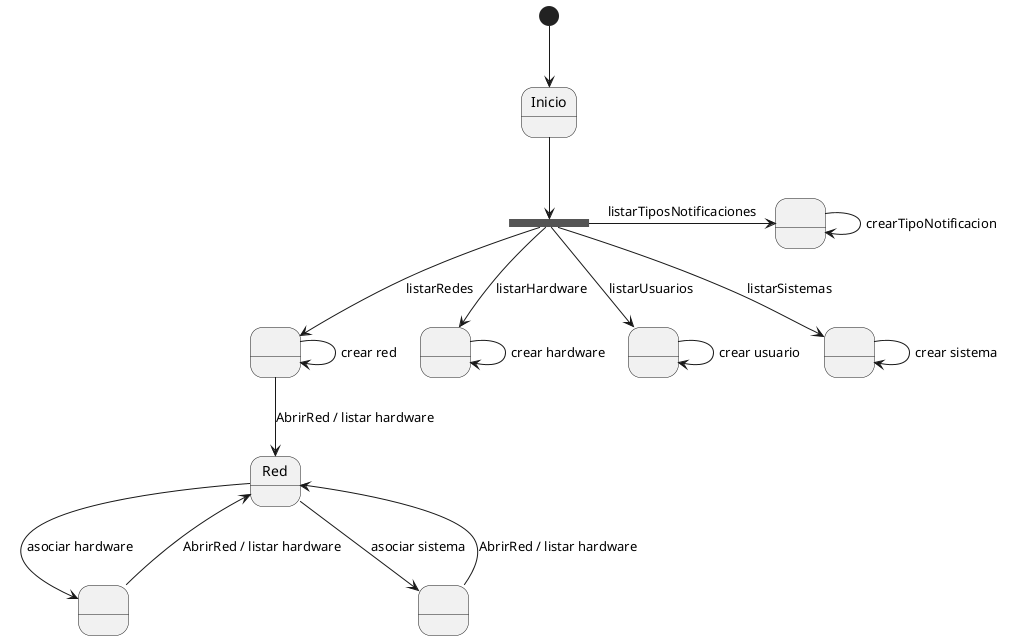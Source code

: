 @startuml proyecto

state fork_state <<fork>>

state NONAME_REDES as " "
state NONAME_HARDWARE as " "

state NONAME_HARDWARERED as " "
state NONAME_SISTEMARED as " "

state NONAME_USUARIOS as " "
state NONAME_SISTEMA as " "
state NONAME_NOTIFICACION as " "


[*] --> Inicio
Inicio --> fork_state

'Usuarios
fork_state --> NONAME_USUARIOS: listarUsuarios
NONAME_USUARIOS --> NONAME_USUARIOS: crear usuario

'Redes
fork_state --> NONAME_REDES: listarRedes
NONAME_REDES --> NONAME_REDES: crear red
NONAME_REDES --> Red: AbrirRed / listar hardware

Red --> NONAME_HARDWARERED: asociar hardware
NONAME_HARDWARERED --> Red: AbrirRed / listar hardware

Red --> NONAME_SISTEMARED: asociar sistema
NONAME_SISTEMARED --> Red: AbrirRed / listar hardware


'HARDWARE
fork_state --> NONAME_HARDWARE: listarHardware
NONAME_HARDWARE --> NONAME_HARDWARE: crear hardware

'SISTEMA
fork_state --> NONAME_SISTEMA: listarSistemas
NONAME_SISTEMA --> NONAME_SISTEMA: crear sistema

'NOTIFIACION
fork_state -r-> NONAME_NOTIFICACION: listarTiposNotificaciones
NONAME_NOTIFICACION --> NONAME_NOTIFICACION: crearTipoNotificacion

@enduml
